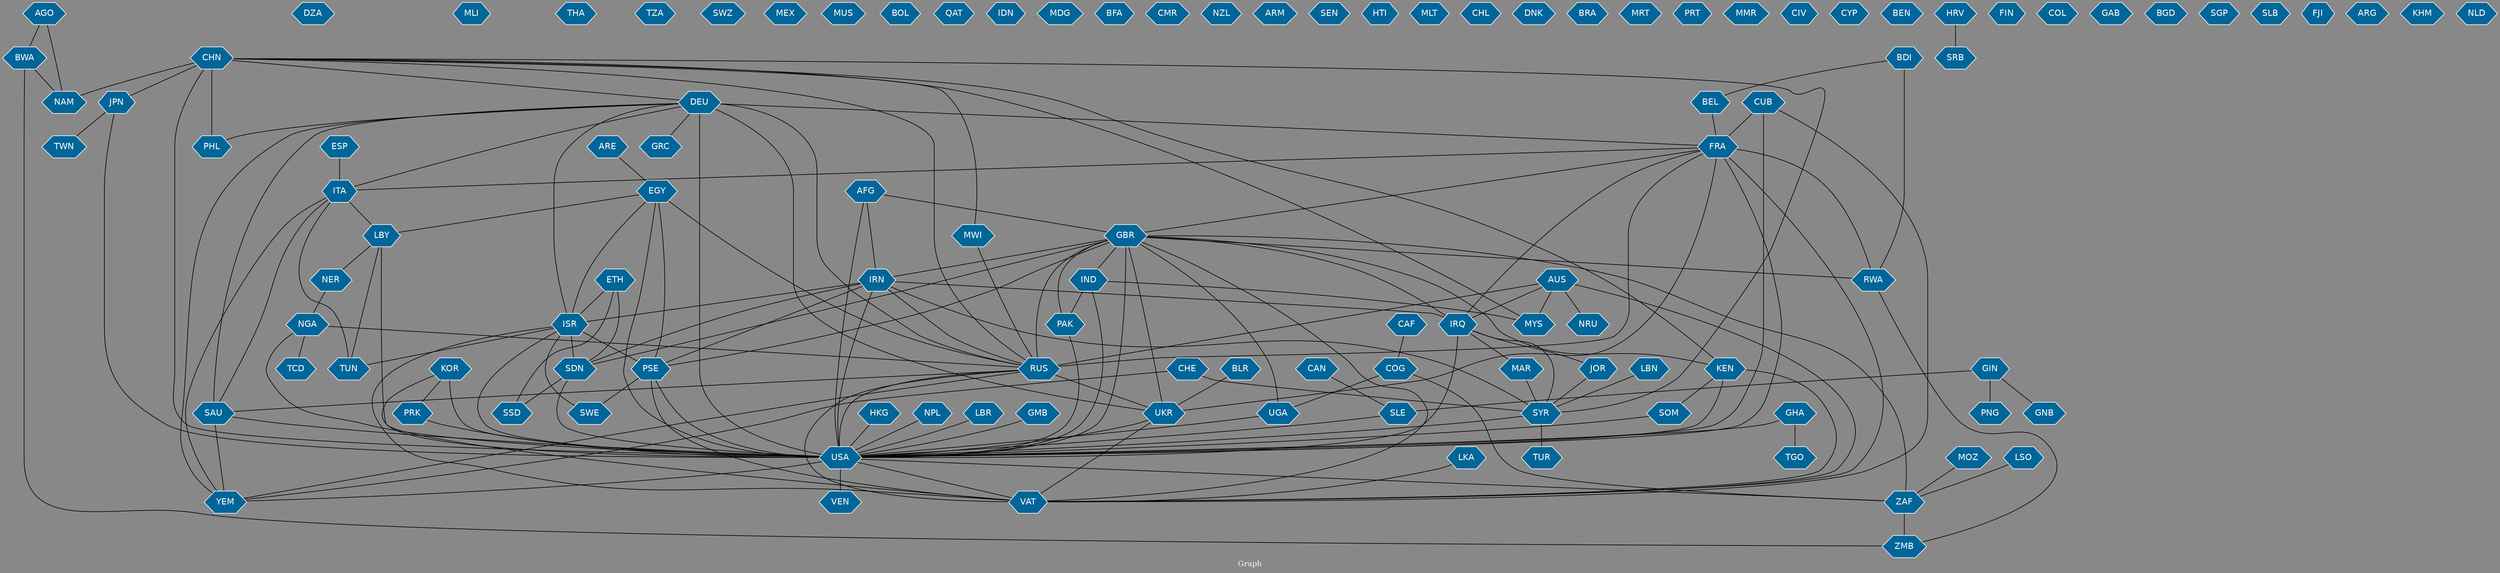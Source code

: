 // Countries together in item graph
graph {
	graph [bgcolor="#888888" fontcolor=white fontsize=12 label="Graph" outputorder=edgesfirst overlap=prism]
	node [color=white fillcolor="#006699" fontcolor=white fontname=Helvetica shape=hexagon style=filled]
	edge [arrowhead=open color=black fontcolor=white fontname=Courier fontsize=12]
		USA [label=USA]
		ZAF [label=ZAF]
		IRN [label=IRN]
		NGA [label=NGA]
		SDN [label=SDN]
		KEN [label=KEN]
		MWI [label=MWI]
		IRQ [label=IRQ]
		EGY [label=EGY]
		DZA [label=DZA]
		SYR [label=SYR]
		HKG [label=HKG]
		ZMB [label=ZMB]
		ITA [label=ITA]
		UKR [label=UKR]
		UGA [label=UGA]
		KOR [label=KOR]
		LBY [label=LBY]
		MLI [label=MLI]
		PAK [label=PAK]
		AUS [label=AUS]
		FRA [label=FRA]
		CUB [label=CUB]
		MYS [label=MYS]
		BDI [label=BDI]
		BEL [label=BEL]
		THA [label=THA]
		IND [label=IND]
		DEU [label=DEU]
		CHN [label=CHN]
		PHL [label=PHL]
		RUS [label=RUS]
		ISR [label=ISR]
		NPL [label=NPL]
		CAF [label=CAF]
		COG [label=COG]
		TZA [label=TZA]
		VAT [label=VAT]
		GRC [label=GRC]
		PSE [label=PSE]
		SWZ [label=SWZ]
		SSD [label=SSD]
		JPN [label=JPN]
		AFG [label=AFG]
		MEX [label=MEX]
		SLE [label=SLE]
		PRK [label=PRK]
		MUS [label=MUS]
		RWA [label=RWA]
		LBN [label=LBN]
		BWA [label=BWA]
		TUN [label=TUN]
		MOZ [label=MOZ]
		BOL [label=BOL]
		GHA [label=GHA]
		GBR [label=GBR]
		NER [label=NER]
		LSO [label=LSO]
		QAT [label=QAT]
		AGO [label=AGO]
		GIN [label=GIN]
		IDN [label=IDN]
		SOM [label=SOM]
		TWN [label=TWN]
		ESP [label=ESP]
		MDG [label=MDG]
		YEM [label=YEM]
		SAU [label=SAU]
		VEN [label=VEN]
		LBR [label=LBR]
		TCD [label=TCD]
		BFA [label=BFA]
		CMR [label=CMR]
		TUR [label=TUR]
		ETH [label=ETH]
		NZL [label=NZL]
		ARM [label=ARM]
		BLR [label=BLR]
		CAN [label=CAN]
		PNG [label=PNG]
		NAM [label=NAM]
		SWE [label=SWE]
		JOR [label=JOR]
		SEN [label=SEN]
		GMB [label=GMB]
		HTI [label=HTI]
		MAR [label=MAR]
		MLT [label=MLT]
		LKA [label=LKA]
		CHE [label=CHE]
		TGO [label=TGO]
		CHL [label=CHL]
		DNK [label=DNK]
		NRU [label=NRU]
		BRA [label=BRA]
		MRT [label=MRT]
		PRT [label=PRT]
		MMR [label=MMR]
		ARE [label=ARE]
		CIV [label=CIV]
		GNB [label=GNB]
		CYP [label=CYP]
		BEN [label=BEN]
		SRB [label=SRB]
		HRV [label=HRV]
		FIN [label=FIN]
		COL [label=COL]
		GAB [label=GAB]
		BGD [label=BGD]
		SGP [label=SGP]
		SLB [label=SLB]
		FJI [label=FJI]
		ARG [label=ARG]
		KHM [label=KHM]
		NLD [label=NLD]
			HKG -- USA [weight=1]
			DEU -- ITA [weight=1]
			GBR -- IRN [weight=2]
			SYR -- TUR [weight=1]
			USA -- VAT [weight=2]
			SAU -- YEM [weight=2]
			AUS -- VAT [weight=1]
			CHE -- YEM [weight=1]
			FRA -- ITA [weight=1]
			LBY -- TUN [weight=2]
			ITA -- SAU [weight=1]
			GBR -- KEN [weight=1]
			AFG -- GBR [weight=1]
			SDN -- SSD [weight=15]
			IND -- MYS [weight=1]
			AFG -- USA [weight=2]
			BWA -- NAM [weight=1]
			AUS -- IRQ [weight=1]
			PSE -- VAT [weight=3]
			CHN -- DEU [weight=1]
			HRV -- SRB [weight=1]
			IRN -- ISR [weight=2]
			BEL -- FRA [weight=1]
			LBR -- USA [weight=1]
			LBY -- USA [weight=2]
			GBR -- PSE [weight=1]
			JOR -- SYR [weight=1]
			ISR -- SDN [weight=1]
			USA -- YEM [weight=2]
			ETH -- SDN [weight=2]
			JPN -- TWN [weight=1]
			DEU -- YEM [weight=1]
			ARE -- EGY [weight=1]
			BDI -- BEL [weight=1]
			PRK -- USA [weight=5]
			BLR -- UKR [weight=1]
			RWA -- ZMB [weight=1]
			PSE -- SWE [weight=1]
			KOR -- PRK [weight=1]
			NGA -- USA [weight=5]
			DEU -- RUS [weight=3]
			IRN -- IRQ [weight=2]
			KOR -- USA [weight=2]
			CHN -- USA [weight=6]
			AGO -- BWA [weight=1]
			DEU -- PHL [weight=1]
			CHN -- NAM [weight=1]
			GHA -- USA [weight=1]
			KEN -- VAT [weight=1]
			GBR -- VAT [weight=1]
			RUS -- SAU [weight=1]
			EGY -- ISR [weight=1]
			IND -- USA [weight=3]
			UGA -- USA [weight=1]
			GBR -- RWA [weight=2]
			CAF -- COG [weight=1]
			ISR -- VAT [weight=1]
			KOR -- VAT [weight=1]
			LBY -- NER [weight=1]
			GBR -- PAK [weight=1]
			EGY -- USA [weight=1]
			GBR -- IND [weight=1]
			CHN -- JPN [weight=1]
			GIN -- SLE [weight=3]
			LBN -- SYR [weight=3]
			CUB -- VAT [weight=2]
			PSE -- USA [weight=1]
			IRQ -- SYR [weight=3]
			COG -- UGA [weight=1]
			ISR -- USA [weight=4]
			DEU -- GRC [weight=1]
			UKR -- USA [weight=7]
			GBR -- RUS [weight=1]
			KEN -- SOM [weight=7]
			IRN -- SYR [weight=1]
			IRN -- PSE [weight=1]
			KEN -- USA [weight=2]
			CHE -- SYR [weight=1]
			AUS -- NRU [weight=1]
			ISR -- SWE [weight=1]
			GBR -- SDN [weight=1]
			IRN -- RUS [weight=1]
			FRA -- USA [weight=2]
			GIN -- PNG [weight=3]
			USA -- ZAF [weight=2]
			ISR -- PSE [weight=31]
			SLE -- USA [weight=1]
			IND -- PAK [weight=1]
			FRA -- GBR [weight=1]
			PAK -- USA [weight=2]
			CUB -- USA [weight=6]
			CHN -- KEN [weight=1]
			GMB -- USA [weight=1]
			ESP -- ITA [weight=1]
			CAN -- SLE [weight=1]
			MAR -- SYR [weight=1]
			BDI -- RWA [weight=3]
			AGO -- NAM [weight=1]
			AFG -- IRN [weight=1]
			MWI -- RUS [weight=1]
			DEU -- SAU [weight=1]
			JPN -- USA [weight=1]
			ETH -- SSD [weight=2]
			GIN -- GNB [weight=1]
			IRQ -- JOR [weight=1]
			LSO -- ZAF [weight=2]
			CHN -- PHL [weight=2]
			SOM -- USA [weight=2]
			ETH -- ISR [weight=1]
			RUS -- UKR [weight=34]
			COG -- ZAF [weight=1]
			FRA -- RUS [weight=1]
			IRN -- USA [weight=5]
			EGY -- LBY [weight=2]
			IRQ -- MAR [weight=1]
			GBR -- UGA [weight=1]
			NGA -- TCD [weight=3]
			GBR -- USA [weight=4]
			GBR -- ZAF [weight=1]
			ITA -- YEM [weight=1]
			DEU -- ISR [weight=1]
			SDN -- USA [weight=3]
			LKA -- VAT [weight=1]
			ITA -- TUN [weight=1]
			SYR -- USA [weight=7]
			DEU -- UKR [weight=3]
			CUB -- FRA [weight=2]
			GHA -- TGO [weight=1]
			EGY -- PSE [weight=3]
			ZAF -- ZMB [weight=1]
			ITA -- LBY [weight=1]
			EGY -- RUS [weight=2]
			IRQ -- USA [weight=6]
			NER -- NGA [weight=1]
			ISR -- TUN [weight=1]
			FRA -- IRQ [weight=2]
			FRA -- VAT [weight=1]
			MOZ -- ZAF [weight=1]
			DEU -- FRA [weight=1]
			GBR -- IRQ [weight=1]
			GBR -- UKR [weight=1]
			RUS -- VAT [weight=1]
			AUS -- RUS [weight=2]
			CHN -- RUS [weight=3]
			RUS -- USA [weight=12]
			DEU -- USA [weight=3]
			NGA -- RUS [weight=1]
			CHN -- MWI [weight=1]
			USA -- VEN [weight=1]
			UKR -- VAT [weight=1]
			BWA -- ZMB [weight=1]
			CHN -- SYR [weight=1]
			CHN -- MYS [weight=1]
			RUS -- YEM [weight=1]
			FRA -- RWA [weight=3]
			FRA -- UKR [weight=1]
			NPL -- USA [weight=1]
			IRN -- SDN [weight=1]
			AUS -- MYS [weight=2]
			SAU -- USA [weight=1]
}